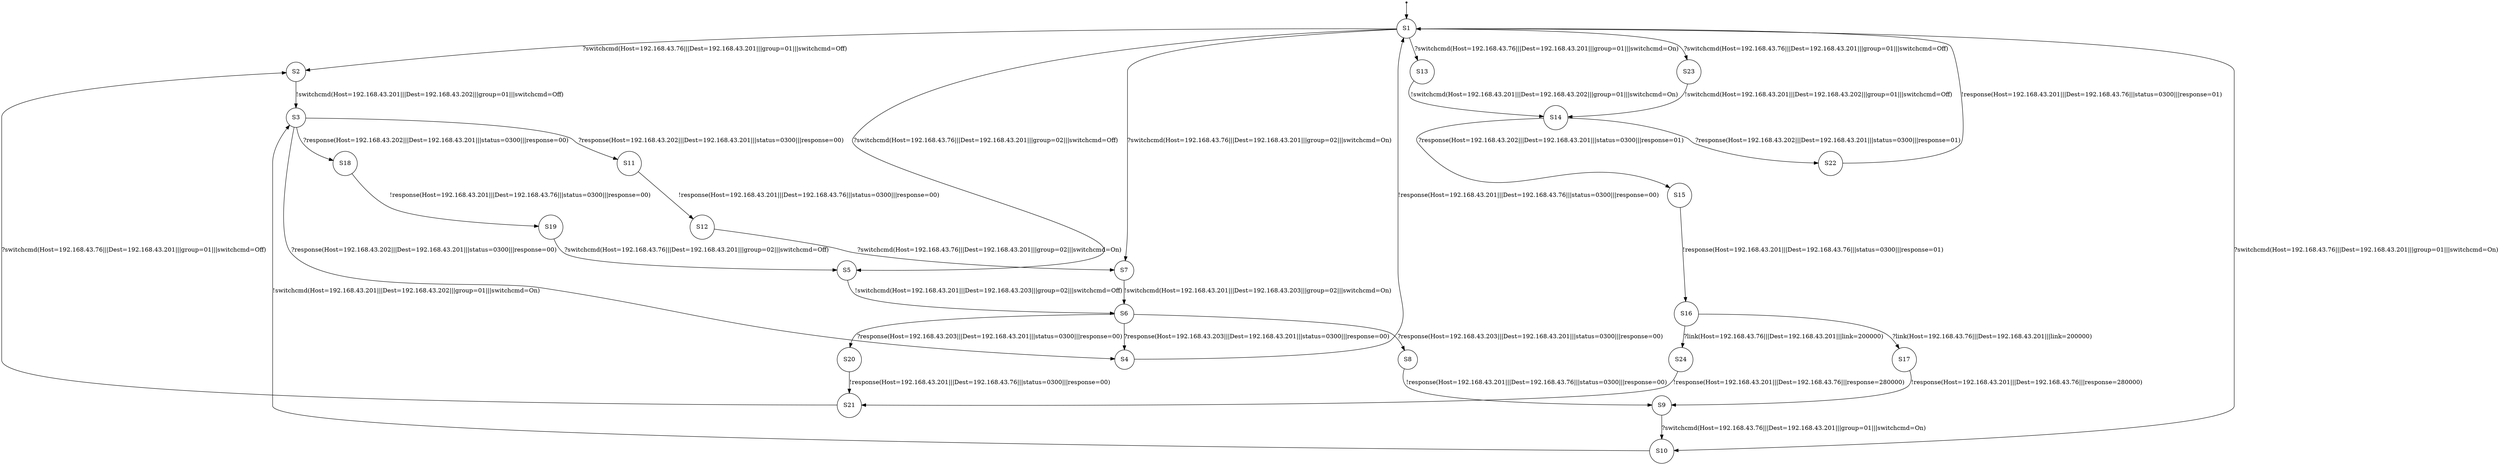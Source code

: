 digraph LTS {
S00[shape=point]
S1[label=S1,shape=circle];
S2[label=S2,shape=circle];
S3[label=S3,shape=circle];
S4[label=S4,shape=circle];
S5[label=S5,shape=circle];
S6[label=S6,shape=circle];
S7[label=S7,shape=circle];
S8[label=S8,shape=circle];
S9[label=S9,shape=circle];
S10[label=S10,shape=circle];
S11[label=S11,shape=circle];
S12[label=S12,shape=circle];
S13[label=S13,shape=circle];
S14[label=S14,shape=circle];
S15[label=S15,shape=circle];
S16[label=S16,shape=circle];
S17[label=S17,shape=circle];
S18[label=S18,shape=circle];
S19[label=S19,shape=circle];
S20[label=S20,shape=circle];
S21[label=S21,shape=circle];
S22[label=S22,shape=circle];
S23[label=S23,shape=circle];
S24[label=S24,shape=circle];
S00 -> S1
S1 -> S2[label ="?switchcmd(Host=192.168.43.76|||Dest=192.168.43.201|||group=01|||switchcmd=Off)"];
S1 -> S5[label ="?switchcmd(Host=192.168.43.76|||Dest=192.168.43.201|||group=02|||switchcmd=Off)"];
S1 -> S7[label ="?switchcmd(Host=192.168.43.76|||Dest=192.168.43.201|||group=02|||switchcmd=On)"];
S1 -> S10[label ="?switchcmd(Host=192.168.43.76|||Dest=192.168.43.201|||group=01|||switchcmd=On)"];
S1 -> S13[label ="?switchcmd(Host=192.168.43.76|||Dest=192.168.43.201|||group=01|||switchcmd=On)"];
S1 -> S23[label ="?switchcmd(Host=192.168.43.76|||Dest=192.168.43.201|||group=01|||switchcmd=Off)"];
S2 -> S3[label ="!switchcmd(Host=192.168.43.201|||Dest=192.168.43.202|||group=01|||switchcmd=Off)"];
S3 -> S4[label ="?response(Host=192.168.43.202|||Dest=192.168.43.201|||status=0300|||response=00)"];
S3 -> S11[label ="?response(Host=192.168.43.202|||Dest=192.168.43.201|||status=0300|||response=00)"];
S3 -> S18[label ="?response(Host=192.168.43.202|||Dest=192.168.43.201|||status=0300|||response=00)"];
S4 -> S1[label ="!response(Host=192.168.43.201|||Dest=192.168.43.76|||status=0300|||response=00)"];
S5 -> S6[label ="!switchcmd(Host=192.168.43.201|||Dest=192.168.43.203|||group=02|||switchcmd=Off)"];
S6 -> S4[label ="?response(Host=192.168.43.203|||Dest=192.168.43.201|||status=0300|||response=00)"];
S6 -> S8[label ="?response(Host=192.168.43.203|||Dest=192.168.43.201|||status=0300|||response=00)"];
S6 -> S20[label ="?response(Host=192.168.43.203|||Dest=192.168.43.201|||status=0300|||response=00)"];
S7 -> S6[label ="!switchcmd(Host=192.168.43.201|||Dest=192.168.43.203|||group=02|||switchcmd=On)"];
S8 -> S9[label ="!response(Host=192.168.43.201|||Dest=192.168.43.76|||status=0300|||response=00)"];
S9 -> S10[label ="?switchcmd(Host=192.168.43.76|||Dest=192.168.43.201|||group=01|||switchcmd=On)"];
S10 -> S3[label ="!switchcmd(Host=192.168.43.201|||Dest=192.168.43.202|||group=01|||switchcmd=On)"];
S11 -> S12[label ="!response(Host=192.168.43.201|||Dest=192.168.43.76|||status=0300|||response=00)"];
S12 -> S7[label ="?switchcmd(Host=192.168.43.76|||Dest=192.168.43.201|||group=02|||switchcmd=On)"];
S13 -> S14[label ="!switchcmd(Host=192.168.43.201|||Dest=192.168.43.202|||group=01|||switchcmd=On)"];
S14 -> S15[label ="?response(Host=192.168.43.202|||Dest=192.168.43.201|||status=0300|||response=01)"];
S14 -> S22[label ="?response(Host=192.168.43.202|||Dest=192.168.43.201|||status=0300|||response=01)"];
S15 -> S16[label ="!response(Host=192.168.43.201|||Dest=192.168.43.76|||status=0300|||response=01)"];
S16 -> S17[label ="?link(Host=192.168.43.76|||Dest=192.168.43.201|||link=200000)"];
S16 -> S24[label ="?link(Host=192.168.43.76|||Dest=192.168.43.201|||link=200000)"];
S17 -> S9[label ="!response(Host=192.168.43.201|||Dest=192.168.43.76|||response=280000)"];
S18 -> S19[label ="!response(Host=192.168.43.201|||Dest=192.168.43.76|||status=0300|||response=00)"];
S19 -> S5[label ="?switchcmd(Host=192.168.43.76|||Dest=192.168.43.201|||group=02|||switchcmd=Off)"];
S20 -> S21[label ="!response(Host=192.168.43.201|||Dest=192.168.43.76|||status=0300|||response=00)"];
S21 -> S2[label ="?switchcmd(Host=192.168.43.76|||Dest=192.168.43.201|||group=01|||switchcmd=Off)"];
S22 -> S1[label ="!response(Host=192.168.43.201|||Dest=192.168.43.76|||status=0300|||response=01)"];
S23 -> S14[label ="!switchcmd(Host=192.168.43.201|||Dest=192.168.43.202|||group=01|||switchcmd=Off)"];
S24 -> S21[label ="!response(Host=192.168.43.201|||Dest=192.168.43.76|||response=280000)"];
}
